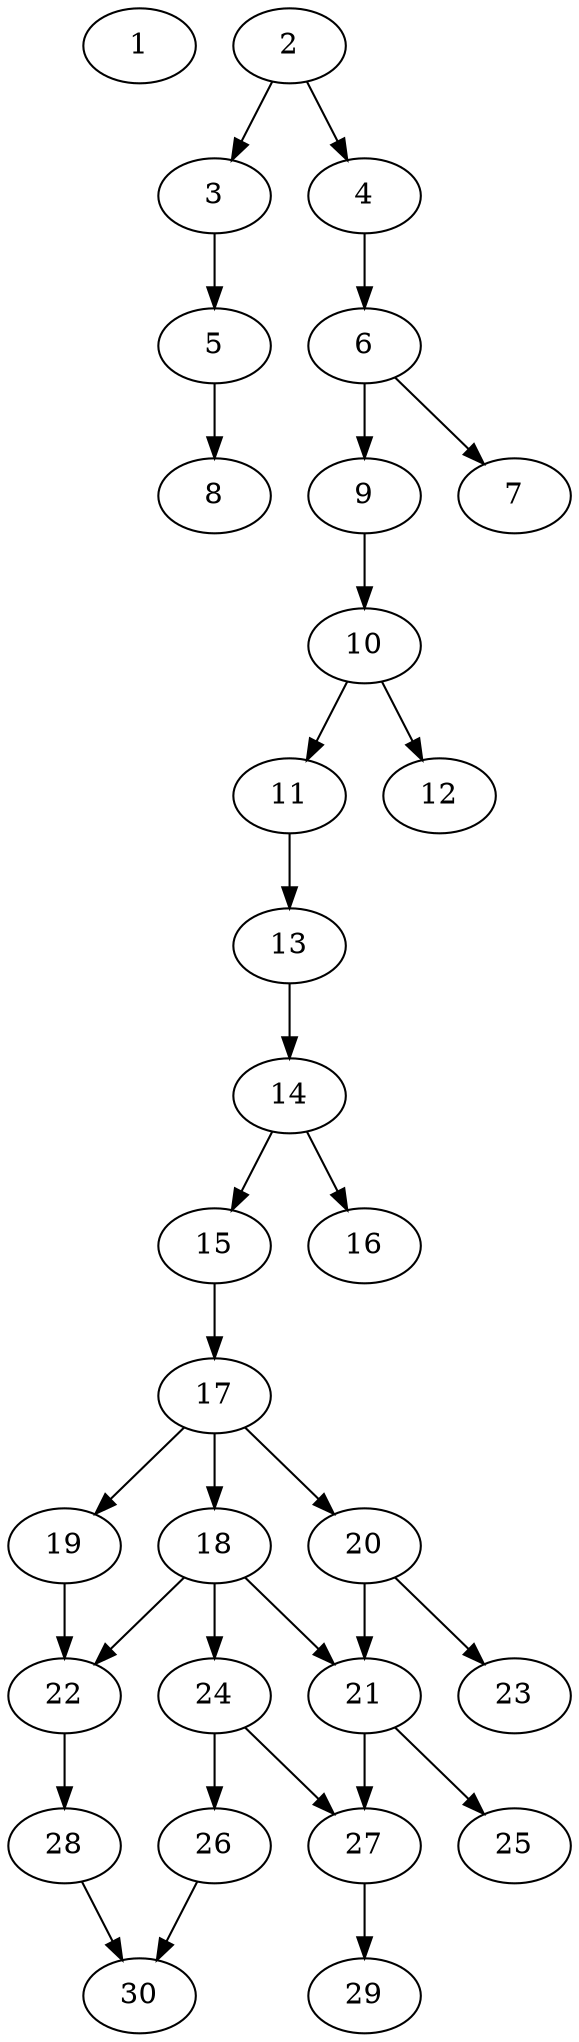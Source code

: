 // DAG automatically generated by daggen at Tue Aug  6 16:27:24 2019
// ./daggen --dot -n 30 --ccr 0.5 --fat 0.4 --regular 0.5 --density 0.5 --mindata 5242880 --maxdata 52428800 
digraph G {
  1 [size="67387392", alpha="0.15", expect_size="33693696"] 
  2 [size="58116096", alpha="0.14", expect_size="29058048"] 
  2 -> 3 [size ="29058048"]
  2 -> 4 [size ="29058048"]
  3 [size="69894144", alpha="0.04", expect_size="34947072"] 
  3 -> 5 [size ="34947072"]
  4 [size="45617152", alpha="0.16", expect_size="22808576"] 
  4 -> 6 [size ="22808576"]
  5 [size="96368640", alpha="0.18", expect_size="48184320"] 
  5 -> 8 [size ="48184320"]
  6 [size="80011264", alpha="0.06", expect_size="40005632"] 
  6 -> 7 [size ="40005632"]
  6 -> 9 [size ="40005632"]
  7 [size="12883968", alpha="0.19", expect_size="6441984"] 
  8 [size="22943744", alpha="0.20", expect_size="11471872"] 
  9 [size="30021632", alpha="0.20", expect_size="15010816"] 
  9 -> 10 [size ="15010816"]
  10 [size="98994176", alpha="0.17", expect_size="49497088"] 
  10 -> 11 [size ="49497088"]
  10 -> 12 [size ="49497088"]
  11 [size="26392576", alpha="0.02", expect_size="13196288"] 
  11 -> 13 [size ="13196288"]
  12 [size="96049152", alpha="0.06", expect_size="48024576"] 
  13 [size="68538368", alpha="0.06", expect_size="34269184"] 
  13 -> 14 [size ="34269184"]
  14 [size="87539712", alpha="0.10", expect_size="43769856"] 
  14 -> 15 [size ="43769856"]
  14 -> 16 [size ="43769856"]
  15 [size="69244928", alpha="0.09", expect_size="34622464"] 
  15 -> 17 [size ="34622464"]
  16 [size="59195392", alpha="0.07", expect_size="29597696"] 
  17 [size="87412736", alpha="0.13", expect_size="43706368"] 
  17 -> 18 [size ="43706368"]
  17 -> 19 [size ="43706368"]
  17 -> 20 [size ="43706368"]
  18 [size="80449536", alpha="0.07", expect_size="40224768"] 
  18 -> 21 [size ="40224768"]
  18 -> 22 [size ="40224768"]
  18 -> 24 [size ="40224768"]
  19 [size="78272512", alpha="0.10", expect_size="39136256"] 
  19 -> 22 [size ="39136256"]
  20 [size="76519424", alpha="0.12", expect_size="38259712"] 
  20 -> 21 [size ="38259712"]
  20 -> 23 [size ="38259712"]
  21 [size="60053504", alpha="0.05", expect_size="30026752"] 
  21 -> 25 [size ="30026752"]
  21 -> 27 [size ="30026752"]
  22 [size="68536320", alpha="0.09", expect_size="34268160"] 
  22 -> 28 [size ="34268160"]
  23 [size="98430976", alpha="0.05", expect_size="49215488"] 
  24 [size="34646016", alpha="0.09", expect_size="17323008"] 
  24 -> 26 [size ="17323008"]
  24 -> 27 [size ="17323008"]
  25 [size="81350656", alpha="0.10", expect_size="40675328"] 
  26 [size="27797504", alpha="0.07", expect_size="13898752"] 
  26 -> 30 [size ="13898752"]
  27 [size="58580992", alpha="0.04", expect_size="29290496"] 
  27 -> 29 [size ="29290496"]
  28 [size="26269696", alpha="0.04", expect_size="13134848"] 
  28 -> 30 [size ="13134848"]
  29 [size="61511680", alpha="0.08", expect_size="30755840"] 
  30 [size="16248832", alpha="0.10", expect_size="8124416"] 
}
